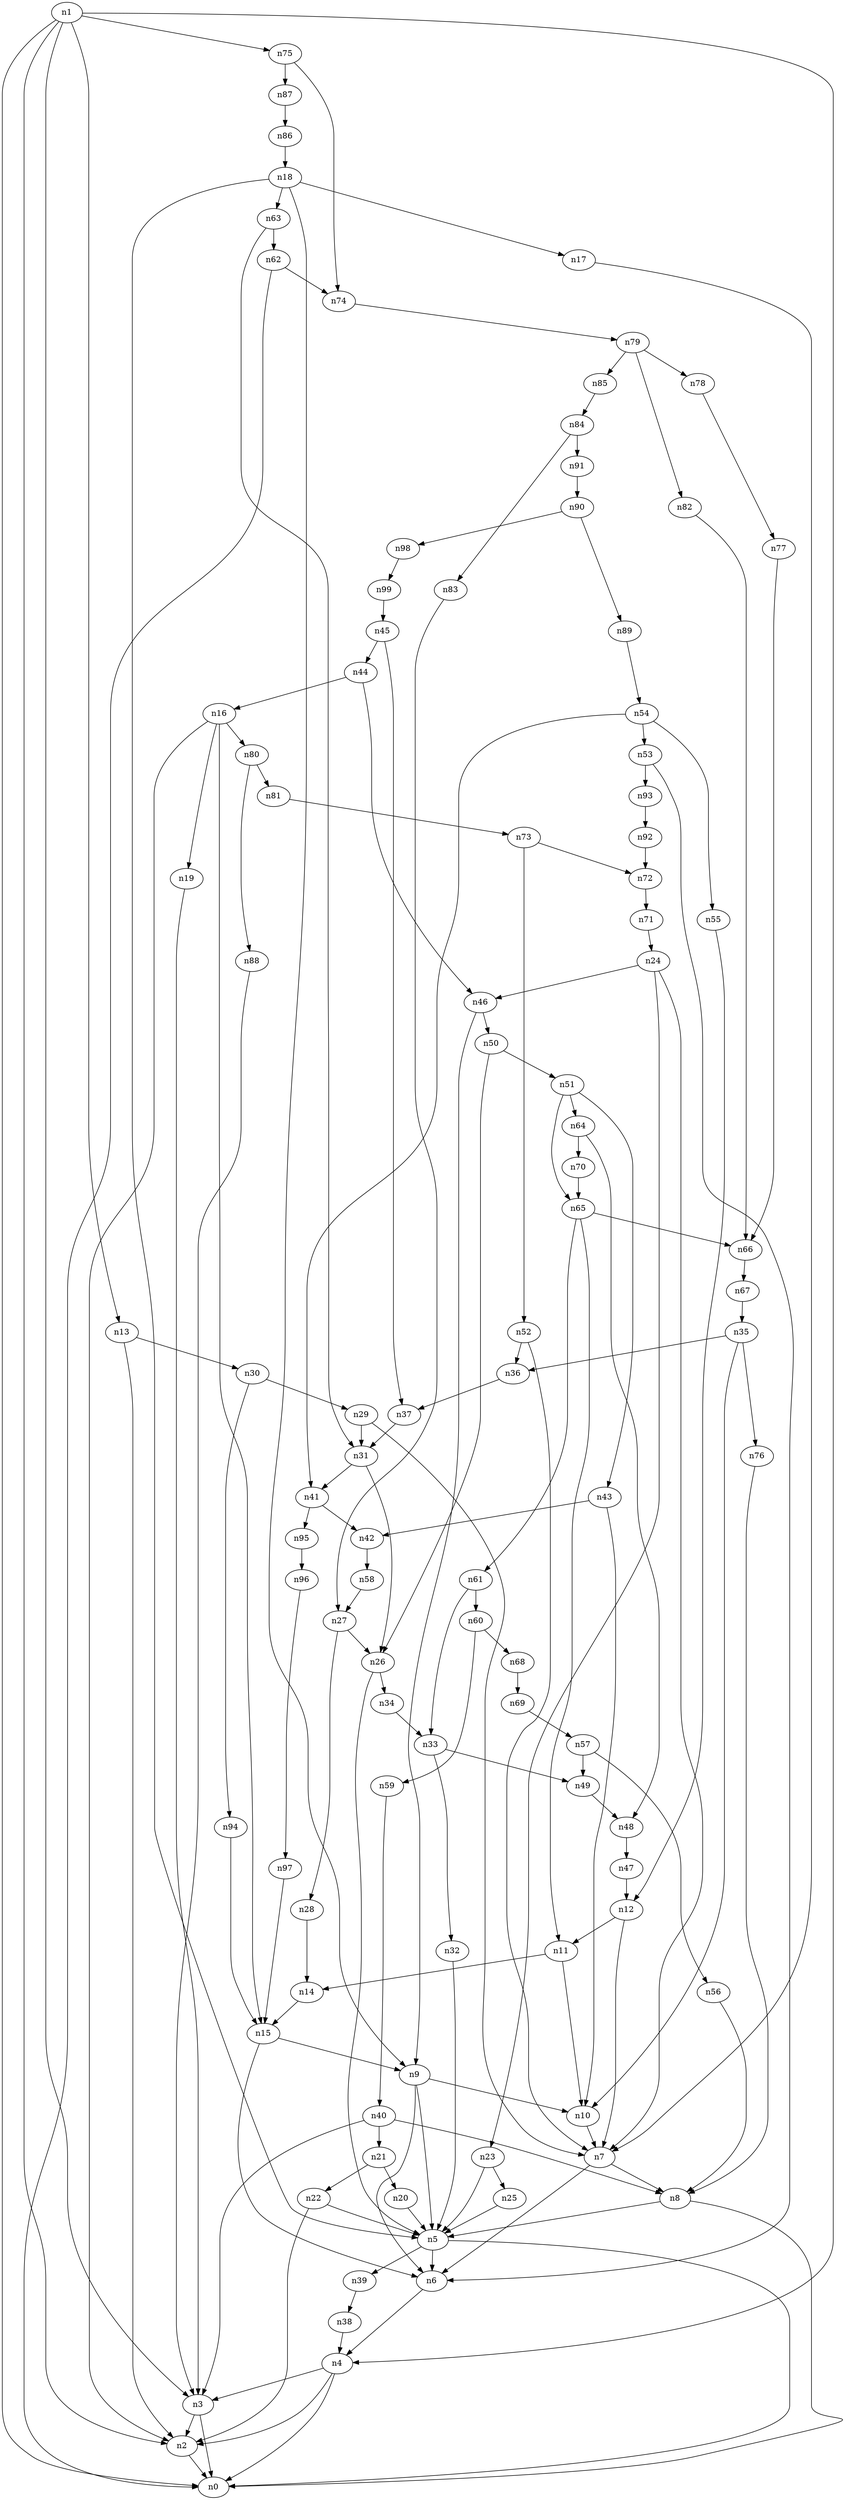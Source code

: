 digraph G {
	n1 -> n0	 [_graphml_id=e0];
	n1 -> n2	 [_graphml_id=e1];
	n1 -> n3	 [_graphml_id=e6];
	n1 -> n4	 [_graphml_id=e9];
	n1 -> n13	 [_graphml_id=e22];
	n1 -> n75	 [_graphml_id=e124];
	n2 -> n0	 [_graphml_id=e5];
	n3 -> n0	 [_graphml_id=e8];
	n3 -> n2	 [_graphml_id=e2];
	n4 -> n0	 [_graphml_id=e4];
	n4 -> n2	 [_graphml_id=e7];
	n4 -> n3	 [_graphml_id=e3];
	n5 -> n0	 [_graphml_id=e10];
	n5 -> n6	 [_graphml_id=e11];
	n5 -> n39	 [_graphml_id=e64];
	n6 -> n4	 [_graphml_id=e12];
	n7 -> n6	 [_graphml_id=e13];
	n7 -> n8	 [_graphml_id=e14];
	n8 -> n0	 [_graphml_id=e77];
	n8 -> n5	 [_graphml_id=e15];
	n9 -> n5	 [_graphml_id=e16];
	n9 -> n6	 [_graphml_id=e24];
	n9 -> n10	 [_graphml_id=e17];
	n10 -> n7	 [_graphml_id=e18];
	n11 -> n10	 [_graphml_id=e19];
	n11 -> n14	 [_graphml_id=e25];
	n12 -> n7	 [_graphml_id=e21];
	n12 -> n11	 [_graphml_id=e20];
	n13 -> n2	 [_graphml_id=e23];
	n13 -> n30	 [_graphml_id=e51];
	n14 -> n15	 [_graphml_id=e26];
	n15 -> n6	 [_graphml_id=e34];
	n15 -> n9	 [_graphml_id=e67];
	n16 -> n2	 [_graphml_id=e28];
	n16 -> n15	 [_graphml_id=e27];
	n16 -> n19	 [_graphml_id=e32];
	n16 -> n80	 [_graphml_id=e132];
	n17 -> n7	 [_graphml_id=e29];
	n18 -> n5	 [_graphml_id=e31];
	n18 -> n9	 [_graphml_id=e137];
	n18 -> n17	 [_graphml_id=e30];
	n18 -> n63	 [_graphml_id=e107];
	n19 -> n3	 [_graphml_id=e33];
	n20 -> n5	 [_graphml_id=e35];
	n21 -> n20	 [_graphml_id=e36];
	n21 -> n22	 [_graphml_id=e37];
	n22 -> n2	 [_graphml_id=e38];
	n22 -> n5	 [_graphml_id=e44];
	n23 -> n5	 [_graphml_id=e39];
	n23 -> n25	 [_graphml_id=e43];
	n24 -> n7	 [_graphml_id=e41];
	n24 -> n23	 [_graphml_id=e40];
	n24 -> n46	 [_graphml_id=e76];
	n25 -> n5	 [_graphml_id=e42];
	n26 -> n5	 [_graphml_id=e45];
	n26 -> n34	 [_graphml_id=e57];
	n27 -> n26	 [_graphml_id=e46];
	n27 -> n28	 [_graphml_id=e47];
	n28 -> n14	 [_graphml_id=e48];
	n29 -> n7	 [_graphml_id=e49];
	n29 -> n31	 [_graphml_id=e52];
	n30 -> n29	 [_graphml_id=e50];
	n30 -> n94	 [_graphml_id=e156];
	n31 -> n26	 [_graphml_id=e53];
	n31 -> n41	 [_graphml_id=e68];
	n32 -> n5	 [_graphml_id=e54];
	n33 -> n32	 [_graphml_id=e55];
	n33 -> n49	 [_graphml_id=e81];
	n34 -> n33	 [_graphml_id=e56];
	n35 -> n10	 [_graphml_id=e58];
	n35 -> n36	 [_graphml_id=e59];
	n35 -> n76	 [_graphml_id=e125];
	n36 -> n37	 [_graphml_id=e60];
	n37 -> n31	 [_graphml_id=e61];
	n38 -> n4	 [_graphml_id=e62];
	n39 -> n38	 [_graphml_id=e63];
	n40 -> n3	 [_graphml_id=e65];
	n40 -> n8	 [_graphml_id=e66];
	n40 -> n21	 [_graphml_id=e157];
	n41 -> n42	 [_graphml_id=e69];
	n41 -> n95	 [_graphml_id=e158];
	n42 -> n58	 [_graphml_id=e96];
	n43 -> n10	 [_graphml_id=e71];
	n43 -> n42	 [_graphml_id=e70];
	n44 -> n16	 [_graphml_id=e72];
	n44 -> n46	 [_graphml_id=e87];
	n45 -> n37	 [_graphml_id=e74];
	n45 -> n44	 [_graphml_id=e73];
	n46 -> n9	 [_graphml_id=e75];
	n46 -> n50	 [_graphml_id=e97];
	n47 -> n12	 [_graphml_id=e78];
	n48 -> n47	 [_graphml_id=e79];
	n49 -> n48	 [_graphml_id=e80];
	n50 -> n26	 [_graphml_id=e82];
	n50 -> n51	 [_graphml_id=e83];
	n51 -> n43	 [_graphml_id=e84];
	n51 -> n64	 [_graphml_id=e105];
	n51 -> n65	 [_graphml_id=e147];
	n52 -> n7	 [_graphml_id=e85];
	n52 -> n36	 [_graphml_id=e86];
	n53 -> n6	 [_graphml_id=e88];
	n53 -> n93	 [_graphml_id=e154];
	n54 -> n41	 [_graphml_id=e117];
	n54 -> n53	 [_graphml_id=e89];
	n54 -> n55	 [_graphml_id=e90];
	n55 -> n12	 [_graphml_id=e91];
	n56 -> n8	 [_graphml_id=e92];
	n57 -> n49	 [_graphml_id=e94];
	n57 -> n56	 [_graphml_id=e93];
	n58 -> n27	 [_graphml_id=e95];
	n59 -> n40	 [_graphml_id=e98];
	n60 -> n59	 [_graphml_id=e99];
	n60 -> n68	 [_graphml_id=e112];
	n61 -> n33	 [_graphml_id=e101];
	n61 -> n60	 [_graphml_id=e100];
	n62 -> n0	 [_graphml_id=e102];
	n62 -> n74	 [_graphml_id=e122];
	n63 -> n31	 [_graphml_id=e104];
	n63 -> n62	 [_graphml_id=e103];
	n64 -> n48	 [_graphml_id=e106];
	n64 -> n70	 [_graphml_id=e116];
	n65 -> n11	 [_graphml_id=e108];
	n65 -> n61	 [_graphml_id=e127];
	n65 -> n66	 [_graphml_id=e109];
	n66 -> n67	 [_graphml_id=e110];
	n67 -> n35	 [_graphml_id=e111];
	n68 -> n69	 [_graphml_id=e113];
	n69 -> n57	 [_graphml_id=e114];
	n70 -> n65	 [_graphml_id=e115];
	n71 -> n24	 [_graphml_id=e118];
	n72 -> n71	 [_graphml_id=e119];
	n73 -> n52	 [_graphml_id=e121];
	n73 -> n72	 [_graphml_id=e120];
	n74 -> n79	 [_graphml_id=e131];
	n75 -> n74	 [_graphml_id=e123];
	n75 -> n87	 [_graphml_id=e144];
	n76 -> n8	 [_graphml_id=e126];
	n77 -> n66	 [_graphml_id=e128];
	n78 -> n77	 [_graphml_id=e129];
	n79 -> n78	 [_graphml_id=e130];
	n79 -> n82	 [_graphml_id=e135];
	n79 -> n85	 [_graphml_id=e141];
	n80 -> n81	 [_graphml_id=e133];
	n80 -> n88	 [_graphml_id=e146];
	n81 -> n73	 [_graphml_id=e134];
	n82 -> n66	 [_graphml_id=e136];
	n83 -> n27	 [_graphml_id=e138];
	n84 -> n83	 [_graphml_id=e139];
	n84 -> n91	 [_graphml_id=e151];
	n85 -> n84	 [_graphml_id=e140];
	n86 -> n18	 [_graphml_id=e142];
	n87 -> n86	 [_graphml_id=e143];
	n88 -> n3	 [_graphml_id=e145];
	n89 -> n54	 [_graphml_id=e148];
	n90 -> n89	 [_graphml_id=e149];
	n90 -> n98	 [_graphml_id=e162];
	n91 -> n90	 [_graphml_id=e150];
	n92 -> n72	 [_graphml_id=e152];
	n93 -> n92	 [_graphml_id=e153];
	n94 -> n15	 [_graphml_id=e155];
	n95 -> n96	 [_graphml_id=e159];
	n96 -> n97	 [_graphml_id=e160];
	n97 -> n15	 [_graphml_id=e161];
	n98 -> n99	 [_graphml_id=e163];
	n99 -> n45	 [_graphml_id=e164];
}
